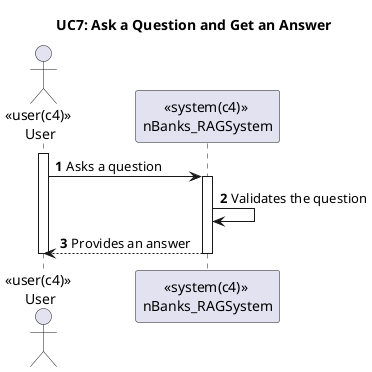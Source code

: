 @startuml

title UC7: Ask a Question and Get an Answer


autonumber

actor "<<user(c4)>> \nUser" as user
participant "<<system(c4)>> \nnBanks_RAGSystem" as sys

activate user
user -> sys : Asks a question
activate sys
sys -> sys : Validates the question
sys --> user: Provides an answer
deactivate sys
deactivate user

@enduml

